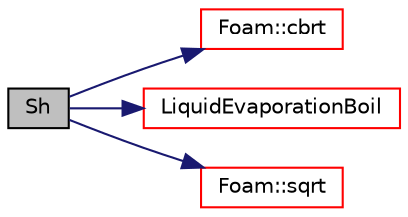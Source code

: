 digraph "Sh"
{
  bgcolor="transparent";
  edge [fontname="Helvetica",fontsize="10",labelfontname="Helvetica",labelfontsize="10"];
  node [fontname="Helvetica",fontsize="10",shape=record];
  rankdir="LR";
  Node1 [label="Sh",height=0.2,width=0.4,color="black", fillcolor="grey75", style="filled", fontcolor="black"];
  Node1 -> Node2 [color="midnightblue",fontsize="10",style="solid",fontname="Helvetica"];
  Node2 [label="Foam::cbrt",height=0.2,width=0.4,color="red",URL="$a10936.html#aca0b7feea326c0e1e9e04078a319d019"];
  Node1 -> Node3 [color="midnightblue",fontsize="10",style="solid",fontname="Helvetica"];
  Node3 [label="LiquidEvaporationBoil",height=0.2,width=0.4,color="red",URL="$a01389.html#a32b0eb9320bc96200e7e19dd9ddc65c9",tooltip="Construct from dictionary. "];
  Node1 -> Node4 [color="midnightblue",fontsize="10",style="solid",fontname="Helvetica"];
  Node4 [label="Foam::sqrt",height=0.2,width=0.4,color="red",URL="$a10936.html#a8616bd62eebf2342a80222fecb1bda71"];
}
